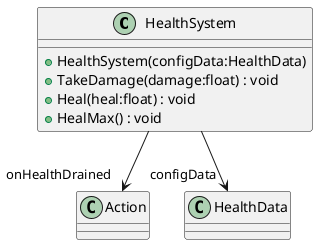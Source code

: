 @startuml
class HealthSystem {
    + HealthSystem(configData:HealthData)
    + TakeDamage(damage:float) : void
    + Heal(heal:float) : void
    + HealMax() : void
}
HealthSystem --> "onHealthDrained" Action
HealthSystem --> "configData" HealthData
@enduml
